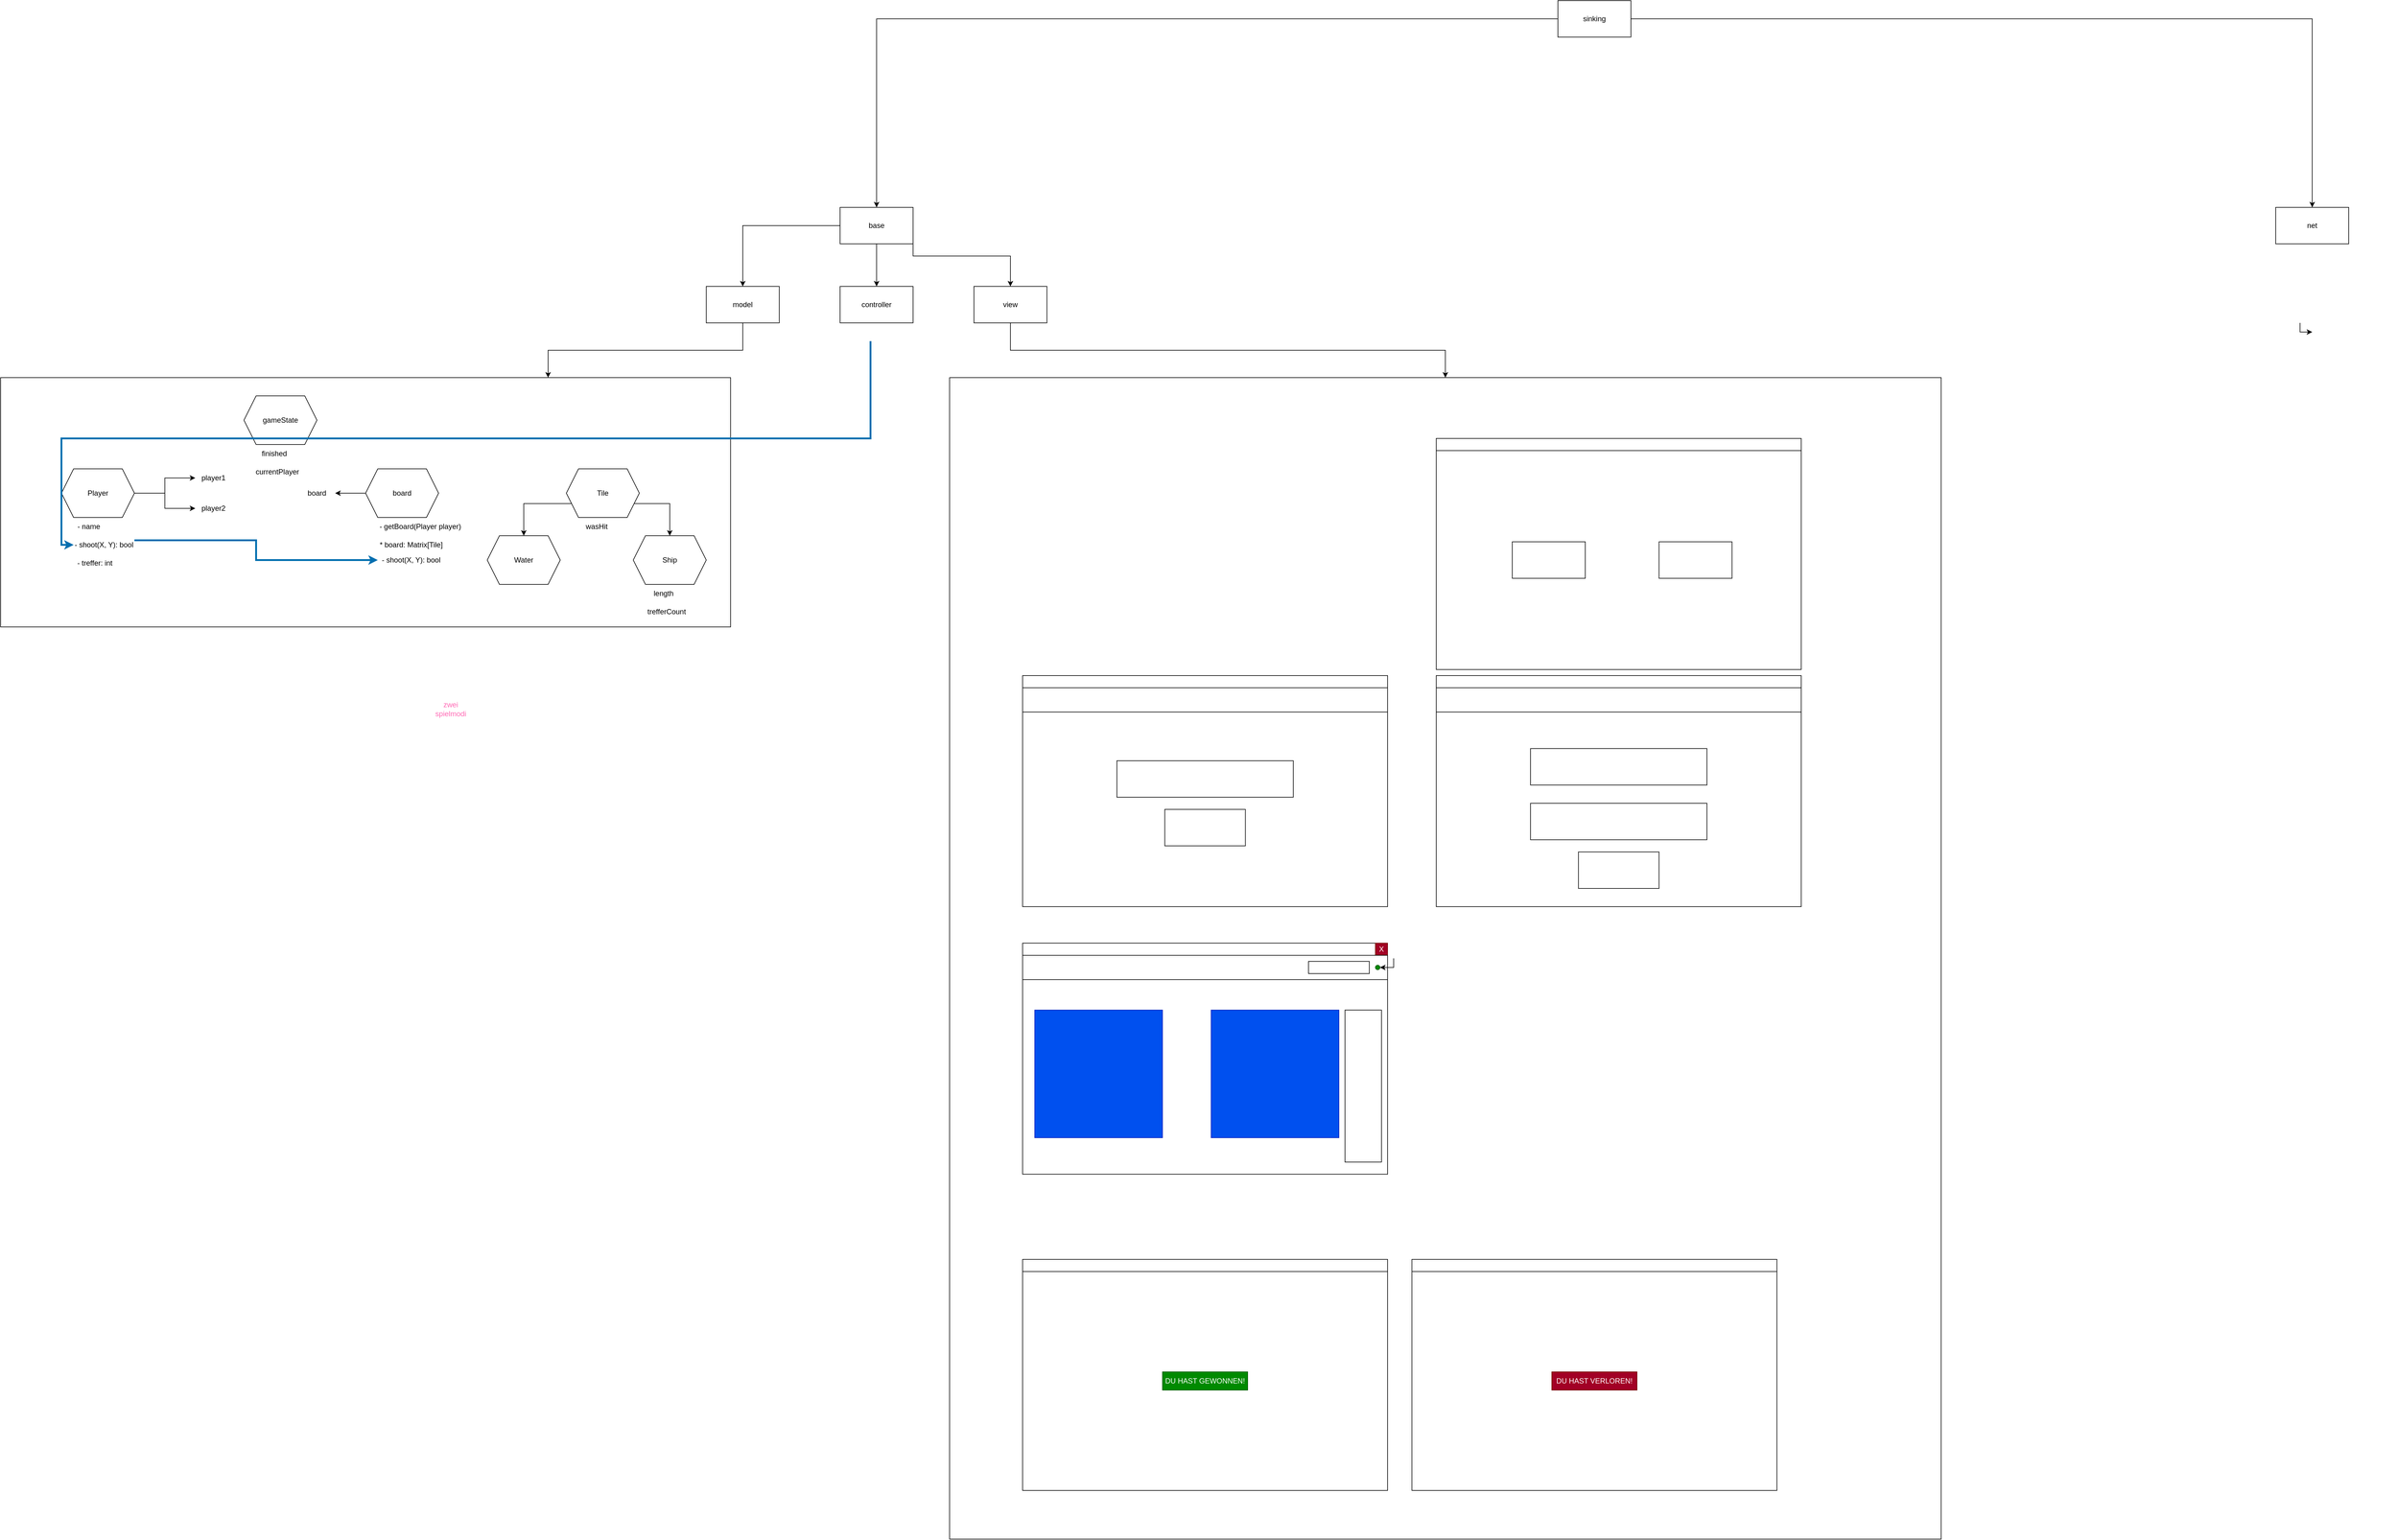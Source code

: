 <mxfile version="20.5.3" type="embed"><diagram name="Seite-1" id="TqAhyppZZSxqjkOO2TOt"><mxGraphModel dx="2532" dy="1052" grid="1" gridSize="10" guides="1" tooltips="1" connect="1" arrows="1" fold="1" page="0" pageScale="1" pageWidth="827" pageHeight="1169" math="0" shadow="0"><root><mxCell id="0"/><mxCell id="1" parent="0"/><mxCell id="97" style="edgeStyle=orthogonalEdgeStyle;rounded=0;orthogonalLoop=1;jettySize=auto;html=1;exitX=0.5;exitY=1;exitDx=0;exitDy=0;entryX=0.5;entryY=0;entryDx=0;entryDy=0;fontColor=#ff69b4;" edge="1" parent="1" source="7" target="20"><mxGeometry relative="1" as="geometry"/></mxCell><mxCell id="98" style="edgeStyle=orthogonalEdgeStyle;rounded=0;orthogonalLoop=1;jettySize=auto;html=1;exitX=0;exitY=0.5;exitDx=0;exitDy=0;entryX=0.5;entryY=0;entryDx=0;entryDy=0;fontColor=#ff69b4;" edge="1" parent="1" source="7" target="21"><mxGeometry relative="1" as="geometry"/></mxCell><mxCell id="99" style="edgeStyle=orthogonalEdgeStyle;rounded=0;orthogonalLoop=1;jettySize=auto;html=1;exitX=1;exitY=0.5;exitDx=0;exitDy=0;entryX=0.5;entryY=0;entryDx=0;entryDy=0;fontColor=#ff69b4;" edge="1" parent="1" source="7" target="22"><mxGeometry relative="1" as="geometry"><Array as="points"><mxPoint x="260" y="360"/><mxPoint x="420" y="360"/></Array></mxGeometry></mxCell><mxCell id="7" value="base" style="rounded=0;whiteSpace=wrap;html=1;" parent="1" vertex="1"><mxGeometry x="140" y="280" width="120" height="60" as="geometry"/></mxCell><mxCell id="8" value="net" style="rounded=0;whiteSpace=wrap;html=1;" parent="1" vertex="1"><mxGeometry x="2500" y="280" width="120" height="60" as="geometry"/></mxCell><mxCell id="172" style="edgeStyle=orthogonalEdgeStyle;rounded=0;orthogonalLoop=1;jettySize=auto;html=1;exitX=0;exitY=0.5;exitDx=0;exitDy=0;entryX=0.5;entryY=0;entryDx=0;entryDy=0;strokeWidth=1;fontColor=#FFFFFF;" edge="1" parent="1" source="9" target="7"><mxGeometry relative="1" as="geometry"/></mxCell><mxCell id="173" style="edgeStyle=orthogonalEdgeStyle;rounded=0;orthogonalLoop=1;jettySize=auto;html=1;exitX=1;exitY=0.5;exitDx=0;exitDy=0;entryX=0.5;entryY=0;entryDx=0;entryDy=0;strokeWidth=1;fontColor=#FFFFFF;" edge="1" parent="1" source="9" target="8"><mxGeometry relative="1" as="geometry"/></mxCell><mxCell id="9" value="sinking" style="rounded=0;whiteSpace=wrap;html=1;" parent="1" vertex="1"><mxGeometry x="1320" y="-60" width="120" height="60" as="geometry"/></mxCell><mxCell id="20" value="controller" style="rounded=0;whiteSpace=wrap;html=1;" parent="1" vertex="1"><mxGeometry x="140" y="410" width="120" height="60" as="geometry"/></mxCell><mxCell id="96" style="edgeStyle=orthogonalEdgeStyle;rounded=0;orthogonalLoop=1;jettySize=auto;html=1;exitX=0.5;exitY=1;exitDx=0;exitDy=0;entryX=0.75;entryY=0;entryDx=0;entryDy=0;fontColor=#ff69b4;" edge="1" parent="1" source="21" target="93"><mxGeometry relative="1" as="geometry"/></mxCell><mxCell id="21" value="model" style="rounded=0;whiteSpace=wrap;html=1;" parent="1" vertex="1"><mxGeometry x="-80" y="410" width="120" height="60" as="geometry"/></mxCell><mxCell id="160" style="edgeStyle=orthogonalEdgeStyle;rounded=0;orthogonalLoop=1;jettySize=auto;html=1;exitX=0.5;exitY=1;exitDx=0;exitDy=0;entryX=0.5;entryY=0;entryDx=0;entryDy=0;strokeWidth=1;fontColor=#FFFFFF;" edge="1" parent="1" source="22" target="158"><mxGeometry relative="1" as="geometry"/></mxCell><mxCell id="22" value="view" style="rounded=0;whiteSpace=wrap;html=1;" parent="1" vertex="1"><mxGeometry x="360" y="410" width="120" height="60" as="geometry"/></mxCell><mxCell id="92" value="&lt;font color=&quot;#ff69b4&quot;&gt;zwei spielmodi&lt;/font&gt;" style="text;html=1;strokeColor=none;fillColor=none;align=center;verticalAlign=middle;whiteSpace=wrap;rounded=0;" vertex="1" parent="1"><mxGeometry x="-530" y="1090" width="60" height="30" as="geometry"/></mxCell><mxCell id="95" value="" style="group" vertex="1" connectable="0" parent="1"><mxGeometry x="-1240" y="560" width="1200" height="410" as="geometry"/></mxCell><mxCell id="93" value="" style="rounded=0;whiteSpace=wrap;html=1;fontColor=#ff69b4;" vertex="1" parent="95"><mxGeometry width="1200" height="410" as="geometry"/></mxCell><mxCell id="24" value="gameState" style="shape=hexagon;perimeter=hexagonPerimeter2;whiteSpace=wrap;html=1;fixedSize=1;" parent="95" vertex="1"><mxGeometry x="400" y="30" width="120" height="80" as="geometry"/></mxCell><mxCell id="25" value="player1" style="text;html=1;strokeColor=none;fillColor=none;align=center;verticalAlign=middle;whiteSpace=wrap;rounded=0;" parent="95" vertex="1"><mxGeometry x="320" y="150" width="60" height="30" as="geometry"/></mxCell><mxCell id="26" value="player2" style="text;html=1;strokeColor=none;fillColor=none;align=center;verticalAlign=middle;whiteSpace=wrap;rounded=0;" parent="95" vertex="1"><mxGeometry x="320" y="200" width="60" height="30" as="geometry"/></mxCell><mxCell id="28" style="edgeStyle=orthogonalEdgeStyle;rounded=0;orthogonalLoop=1;jettySize=auto;html=1;exitX=1;exitY=0.5;exitDx=0;exitDy=0;" parent="95" source="27" target="25" edge="1"><mxGeometry relative="1" as="geometry"/></mxCell><mxCell id="29" style="edgeStyle=orthogonalEdgeStyle;rounded=0;orthogonalLoop=1;jettySize=auto;html=1;exitX=1;exitY=0.5;exitDx=0;exitDy=0;entryX=0;entryY=0.5;entryDx=0;entryDy=0;" parent="95" source="27" target="26" edge="1"><mxGeometry relative="1" as="geometry"/></mxCell><mxCell id="27" value="Player" style="shape=hexagon;perimeter=hexagonPerimeter2;whiteSpace=wrap;html=1;fixedSize=1;" parent="95" vertex="1"><mxGeometry x="100" y="150" width="120" height="80" as="geometry"/></mxCell><mxCell id="30" value="board" style="shape=hexagon;perimeter=hexagonPerimeter2;whiteSpace=wrap;html=1;fixedSize=1;" parent="95" vertex="1"><mxGeometry x="600" y="150" width="120" height="80" as="geometry"/></mxCell><mxCell id="31" value="board" style="text;html=1;strokeColor=none;fillColor=none;align=center;verticalAlign=middle;whiteSpace=wrap;rounded=0;" parent="95" vertex="1"><mxGeometry x="490" y="175" width="60" height="30" as="geometry"/></mxCell><mxCell id="32" style="edgeStyle=orthogonalEdgeStyle;rounded=0;orthogonalLoop=1;jettySize=auto;html=1;exitX=0;exitY=0.5;exitDx=0;exitDy=0;entryX=1;entryY=0.5;entryDx=0;entryDy=0;" parent="95" source="30" target="31" edge="1"><mxGeometry relative="1" as="geometry"/></mxCell><mxCell id="33" value="- getBoard(Player player)" style="text;html=1;strokeColor=none;fillColor=none;align=center;verticalAlign=middle;whiteSpace=wrap;rounded=0;" parent="95" vertex="1"><mxGeometry x="620" y="230" width="140" height="30" as="geometry"/></mxCell><mxCell id="37" value="* board: Matrix[Tile]" style="text;html=1;strokeColor=none;fillColor=none;align=center;verticalAlign=middle;whiteSpace=wrap;rounded=0;" parent="95" vertex="1"><mxGeometry x="620" y="260" width="110" height="30" as="geometry"/></mxCell><mxCell id="38" value="- name" style="text;html=1;strokeColor=none;fillColor=none;align=center;verticalAlign=middle;whiteSpace=wrap;rounded=0;" parent="95" vertex="1"><mxGeometry x="120" y="230" width="50" height="30" as="geometry"/></mxCell><mxCell id="52" value="Tile" style="shape=hexagon;perimeter=hexagonPerimeter2;whiteSpace=wrap;html=1;fixedSize=1;" vertex="1" parent="95"><mxGeometry x="930" y="150" width="120" height="80" as="geometry"/></mxCell><mxCell id="53" value="Ship" style="shape=hexagon;perimeter=hexagonPerimeter2;whiteSpace=wrap;html=1;fixedSize=1;" vertex="1" parent="95"><mxGeometry x="1040" y="260" width="120" height="80" as="geometry"/></mxCell><mxCell id="65" style="edgeStyle=orthogonalEdgeStyle;rounded=0;orthogonalLoop=1;jettySize=auto;html=1;exitX=1;exitY=0.75;exitDx=0;exitDy=0;entryX=0.5;entryY=0;entryDx=0;entryDy=0;" edge="1" parent="95" source="52" target="53"><mxGeometry relative="1" as="geometry"><Array as="points"><mxPoint x="1100" y="207"/></Array></mxGeometry></mxCell><mxCell id="54" value="Water" style="shape=hexagon;perimeter=hexagonPerimeter2;whiteSpace=wrap;html=1;fixedSize=1;" vertex="1" parent="95"><mxGeometry x="800" y="260" width="120" height="80" as="geometry"/></mxCell><mxCell id="64" style="edgeStyle=orthogonalEdgeStyle;rounded=0;orthogonalLoop=1;jettySize=auto;html=1;exitX=0;exitY=0.75;exitDx=0;exitDy=0;" edge="1" parent="95" source="52" target="54"><mxGeometry relative="1" as="geometry"/></mxCell><mxCell id="55" value="wasHit" style="text;html=1;strokeColor=none;fillColor=none;align=center;verticalAlign=middle;whiteSpace=wrap;rounded=0;" vertex="1" parent="95"><mxGeometry x="950" y="230" width="60" height="30" as="geometry"/></mxCell><mxCell id="83" value="length" style="text;html=1;strokeColor=none;fillColor=none;align=center;verticalAlign=middle;whiteSpace=wrap;rounded=0;" vertex="1" parent="95"><mxGeometry x="1060" y="340" width="60" height="30" as="geometry"/></mxCell><mxCell id="84" value="- shoot(X, Y): bool" style="text;html=1;strokeColor=none;fillColor=none;align=center;verticalAlign=middle;whiteSpace=wrap;rounded=0;" vertex="1" parent="95"><mxGeometry x="620" y="285" width="110" height="30" as="geometry"/></mxCell><mxCell id="106" style="edgeStyle=orthogonalEdgeStyle;rounded=0;orthogonalLoop=1;jettySize=auto;html=1;exitX=1;exitY=0.25;exitDx=0;exitDy=0;entryX=0;entryY=0.5;entryDx=0;entryDy=0;fontColor=#FFFFFF;fillColor=#1ba1e2;strokeColor=#006EAF;strokeWidth=3;" edge="1" parent="95" source="85" target="84"><mxGeometry relative="1" as="geometry"/></mxCell><mxCell id="85" value="- shoot(X, Y): bool" style="text;html=1;strokeColor=none;fillColor=none;align=center;verticalAlign=middle;whiteSpace=wrap;rounded=0;" vertex="1" parent="95"><mxGeometry x="120" y="260" width="100" height="30" as="geometry"/></mxCell><mxCell id="88" value="finished" style="text;html=1;strokeColor=none;fillColor=none;align=center;verticalAlign=middle;whiteSpace=wrap;rounded=0;" vertex="1" parent="95"><mxGeometry x="420" y="110" width="60" height="30" as="geometry"/></mxCell><mxCell id="89" value="trefferCount" style="text;html=1;strokeColor=none;fillColor=none;align=center;verticalAlign=middle;whiteSpace=wrap;rounded=0;" vertex="1" parent="95"><mxGeometry x="1060" y="370" width="70" height="30" as="geometry"/></mxCell><mxCell id="90" value="- treffer: int" style="text;html=1;strokeColor=none;fillColor=none;align=center;verticalAlign=middle;whiteSpace=wrap;rounded=0;" vertex="1" parent="95"><mxGeometry x="120" y="290" width="70" height="30" as="geometry"/></mxCell><mxCell id="91" value="currentPlayer" style="text;html=1;strokeColor=none;fillColor=none;align=center;verticalAlign=middle;whiteSpace=wrap;rounded=0;" vertex="1" parent="95"><mxGeometry x="420" y="140" width="70" height="30" as="geometry"/></mxCell><mxCell id="101" style="edgeStyle=orthogonalEdgeStyle;rounded=0;orthogonalLoop=1;jettySize=auto;html=1;exitX=0.5;exitY=1;exitDx=0;exitDy=0;entryX=0;entryY=0.5;entryDx=0;entryDy=0;fontColor=#FFFFFF;fillColor=#1ba1e2;strokeColor=#006EAF;strokeWidth=3;" edge="1" parent="1" source="100" target="85"><mxGeometry relative="1" as="geometry"/></mxCell><mxCell id="100" value="&lt;font color=&quot;#ffffff&quot;&gt;shoot(X, Y, player)&lt;/font&gt;" style="text;html=1;strokeColor=none;fillColor=none;align=center;verticalAlign=middle;whiteSpace=wrap;rounded=0;fontColor=#ff69b4;" vertex="1" parent="1"><mxGeometry x="140" y="470" width="100" height="30" as="geometry"/></mxCell><mxCell id="159" value="" style="group" vertex="1" connectable="0" parent="1"><mxGeometry x="320" y="560" width="1630" height="1910" as="geometry"/></mxCell><mxCell id="158" value="" style="rounded=0;whiteSpace=wrap;html=1;fontColor=#FFFFFF;" vertex="1" parent="159"><mxGeometry width="1630" height="1910" as="geometry"/></mxCell><mxCell id="107" value="" style="rounded=0;whiteSpace=wrap;html=1;fontColor=#FFFFFF;" vertex="1" parent="159"><mxGeometry x="120" y="950" width="600" height="360" as="geometry"/></mxCell><mxCell id="108" value="Schiffe versenken" style="rounded=0;whiteSpace=wrap;html=1;fontColor=#FFFFFF;" vertex="1" parent="159"><mxGeometry x="120" y="930" width="600" height="20" as="geometry"/></mxCell><mxCell id="109" value="X" style="text;html=1;strokeColor=#6F0000;fillColor=#a20025;align=center;verticalAlign=middle;whiteSpace=wrap;rounded=0;fontColor=#ffffff;" vertex="1" parent="159"><mxGeometry x="700" y="930" width="20" height="20" as="geometry"/></mxCell><mxCell id="110" value="" style="rounded=0;whiteSpace=wrap;html=1;fontColor=#FFFFFF;" vertex="1" parent="159"><mxGeometry x="120" y="950" width="600" height="40" as="geometry"/></mxCell><mxCell id="111" value="Gegner: &amp;lt;name&amp;gt;" style="text;html=1;strokeColor=none;fillColor=none;align=center;verticalAlign=middle;whiteSpace=wrap;rounded=0;fontColor=#FFFFFF;" vertex="1" parent="159"><mxGeometry x="120" y="955" width="100" height="30" as="geometry"/></mxCell><mxCell id="112" value="DU BIST DRAN!" style="text;html=1;strokeColor=none;fillColor=none;align=center;verticalAlign=middle;whiteSpace=wrap;rounded=0;fontColor=#FFFFFF;" vertex="1" parent="159"><mxGeometry x="375" y="955" width="90" height="30" as="geometry"/></mxCell><mxCell id="113" value="" style="ellipse;whiteSpace=wrap;html=1;aspect=fixed;fontColor=#ffffff;fillColor=#008a00;strokeColor=#005700;" vertex="1" parent="159"><mxGeometry x="700" y="966.25" width="7.5" height="7.5" as="geometry"/></mxCell><mxCell id="114" value="verbindung prüfen" style="rounded=0;whiteSpace=wrap;html=1;fontColor=#FFFFFF;" vertex="1" parent="159"><mxGeometry x="590" y="960" width="100" height="20" as="geometry"/></mxCell><mxCell id="116" style="edgeStyle=orthogonalEdgeStyle;rounded=0;orthogonalLoop=1;jettySize=auto;html=1;exitX=0;exitY=0.5;exitDx=0;exitDy=0;entryX=1;entryY=0.5;entryDx=0;entryDy=0;strokeWidth=1;fontColor=#FFFFFF;" edge="1" parent="159" source="115" target="113"><mxGeometry relative="1" as="geometry"><Array as="points"><mxPoint x="730" y="970"/></Array></mxGeometry></mxCell><mxCell id="115" value="url tooltip" style="text;html=1;strokeColor=none;fillColor=none;align=center;verticalAlign=middle;whiteSpace=wrap;rounded=0;fontColor=#FFFFFF;" vertex="1" parent="159"><mxGeometry x="730" y="940" width="60" height="30" as="geometry"/></mxCell><mxCell id="121" value="" style="whiteSpace=wrap;html=1;aspect=fixed;fontColor=#ffffff;fillColor=#0050ef;strokeColor=#001DBC;" vertex="1" parent="159"><mxGeometry x="140" y="1040" width="210" height="210" as="geometry"/></mxCell><mxCell id="123" value="" style="whiteSpace=wrap;html=1;aspect=fixed;fontColor=#ffffff;fillColor=#0050ef;strokeColor=#001DBC;" vertex="1" parent="159"><mxGeometry x="430" y="1040" width="210" height="210" as="geometry"/></mxCell><mxCell id="124" value="Meine Flotte" style="text;html=1;strokeColor=none;fillColor=none;align=center;verticalAlign=middle;whiteSpace=wrap;rounded=0;fontColor=#FFFFFF;" vertex="1" parent="159"><mxGeometry x="210" y="1000" width="70" height="30" as="geometry"/></mxCell><mxCell id="125" value="Gegnerische Flotte" style="text;html=1;strokeColor=none;fillColor=none;align=center;verticalAlign=middle;whiteSpace=wrap;rounded=0;fontColor=#FFFFFF;" vertex="1" parent="159"><mxGeometry x="480" y="1000" width="110" height="30" as="geometry"/></mxCell><mxCell id="127" value="" style="rounded=0;whiteSpace=wrap;html=1;fontColor=#FFFFFF;" vertex="1" parent="159"><mxGeometry x="120" y="510" width="600" height="360" as="geometry"/></mxCell><mxCell id="128" value="Schiffe versenken" style="rounded=0;whiteSpace=wrap;html=1;fontColor=#FFFFFF;" vertex="1" parent="159"><mxGeometry x="120" y="490" width="600" height="20" as="geometry"/></mxCell><mxCell id="129" value="" style="rounded=0;whiteSpace=wrap;html=1;fontColor=#FFFFFF;" vertex="1" parent="159"><mxGeometry x="120" y="510" width="600" height="40" as="geometry"/></mxCell><mxCell id="130" value="WÄHLE DEINEN NAMEN" style="text;html=1;strokeColor=none;fillColor=none;align=center;verticalAlign=middle;whiteSpace=wrap;rounded=0;fontColor=#FFFFFF;" vertex="1" parent="159"><mxGeometry x="347.5" y="515" width="145" height="30" as="geometry"/></mxCell><mxCell id="131" value="" style="rounded=0;whiteSpace=wrap;html=1;fontColor=#FFFFFF;" vertex="1" parent="159"><mxGeometry x="275" y="630" width="290" height="60" as="geometry"/></mxCell><mxCell id="132" value="LOS!" style="rounded=0;whiteSpace=wrap;html=1;fontColor=#FFFFFF;" vertex="1" parent="159"><mxGeometry x="353.75" y="710" width="132.5" height="60" as="geometry"/></mxCell><mxCell id="133" value="" style="rounded=0;whiteSpace=wrap;html=1;fontColor=#FFFFFF;" vertex="1" parent="159"><mxGeometry x="800" y="510" width="600" height="360" as="geometry"/></mxCell><mxCell id="134" value="Schiffe versenken" style="rounded=0;whiteSpace=wrap;html=1;fontColor=#FFFFFF;" vertex="1" parent="159"><mxGeometry x="800" y="490" width="600" height="20" as="geometry"/></mxCell><mxCell id="135" value="" style="rounded=0;whiteSpace=wrap;html=1;fontColor=#FFFFFF;" vertex="1" parent="159"><mxGeometry x="800" y="510" width="600" height="40" as="geometry"/></mxCell><mxCell id="136" value="WÄHLE DEINEN NAMEN" style="text;html=1;strokeColor=none;fillColor=none;align=center;verticalAlign=middle;whiteSpace=wrap;rounded=0;fontColor=#FFFFFF;" vertex="1" parent="159"><mxGeometry x="1027.5" y="515" width="145" height="30" as="geometry"/></mxCell><mxCell id="137" value="" style="rounded=0;whiteSpace=wrap;html=1;fontColor=#FFFFFF;" vertex="1" parent="159"><mxGeometry x="955" y="700" width="290" height="60" as="geometry"/></mxCell><mxCell id="138" value="LOS!" style="rounded=0;whiteSpace=wrap;html=1;fontColor=#FFFFFF;" vertex="1" parent="159"><mxGeometry x="1033.75" y="780" width="132.5" height="60" as="geometry"/></mxCell><mxCell id="139" value="Name:" style="text;html=1;strokeColor=none;fillColor=none;align=center;verticalAlign=middle;whiteSpace=wrap;rounded=0;fontColor=#FFFFFF;" vertex="1" parent="159"><mxGeometry x="275" y="600" width="60" height="30" as="geometry"/></mxCell><mxCell id="140" value="Name:" style="text;html=1;strokeColor=none;fillColor=none;align=center;verticalAlign=middle;whiteSpace=wrap;rounded=0;fontColor=#FFFFFF;" vertex="1" parent="159"><mxGeometry x="955" y="670" width="60" height="30" as="geometry"/></mxCell><mxCell id="141" value="" style="rounded=0;whiteSpace=wrap;html=1;fontColor=#FFFFFF;" vertex="1" parent="159"><mxGeometry x="955" y="610" width="290" height="60" as="geometry"/></mxCell><mxCell id="142" value="Server URL:/einladungslink:" style="text;html=1;strokeColor=none;fillColor=none;align=center;verticalAlign=middle;whiteSpace=wrap;rounded=0;fontColor=#FFFFFF;" vertex="1" parent="159"><mxGeometry x="955" y="580" width="155" height="30" as="geometry"/></mxCell><mxCell id="143" value="" style="rounded=0;whiteSpace=wrap;html=1;fontColor=#FFFFFF;" vertex="1" parent="159"><mxGeometry x="120" y="1470" width="600" height="360" as="geometry"/></mxCell><mxCell id="144" value="Schiffe versenken" style="rounded=0;whiteSpace=wrap;html=1;fontColor=#FFFFFF;" vertex="1" parent="159"><mxGeometry x="120" y="1450" width="600" height="20" as="geometry"/></mxCell><mxCell id="145" value="DU HAST GEWONNEN!" style="text;html=1;strokeColor=#005700;fillColor=#008a00;align=center;verticalAlign=middle;whiteSpace=wrap;rounded=0;fontColor=#ffffff;" vertex="1" parent="159"><mxGeometry x="350" y="1635" width="140" height="30" as="geometry"/></mxCell><mxCell id="146" value="" style="rounded=0;whiteSpace=wrap;html=1;fontColor=#FFFFFF;" vertex="1" parent="159"><mxGeometry x="760" y="1470" width="600" height="360" as="geometry"/></mxCell><mxCell id="147" value="Schiffe versenken" style="rounded=0;whiteSpace=wrap;html=1;fontColor=#FFFFFF;" vertex="1" parent="159"><mxGeometry x="760" y="1450" width="600" height="20" as="geometry"/></mxCell><mxCell id="148" value="DU HAST VERLOREN!" style="text;html=1;strokeColor=#6F0000;fillColor=#a20025;align=center;verticalAlign=middle;whiteSpace=wrap;rounded=0;fontColor=#ffffff;" vertex="1" parent="159"><mxGeometry x="990" y="1635" width="140" height="30" as="geometry"/></mxCell><mxCell id="149" value="- neues Spiel erzeugen&lt;br&gt;- einem Spiel beitreten" style="text;html=1;strokeColor=none;fillColor=none;align=center;verticalAlign=middle;whiteSpace=wrap;rounded=0;fontColor=#FFFFFF;" vertex="1" parent="159"><mxGeometry x="1410" y="600" width="130" height="40" as="geometry"/></mxCell><mxCell id="150" value="" style="rounded=0;whiteSpace=wrap;html=1;fontColor=#FFFFFF;" vertex="1" parent="159"><mxGeometry x="800" y="120" width="600" height="360" as="geometry"/></mxCell><mxCell id="151" value="Schiffe versenken" style="rounded=0;whiteSpace=wrap;html=1;fontColor=#FFFFFF;" vertex="1" parent="159"><mxGeometry x="800" y="100" width="600" height="20" as="geometry"/></mxCell><mxCell id="152" value="neues Spiel" style="rounded=0;whiteSpace=wrap;html=1;fontColor=#FFFFFF;" vertex="1" parent="159"><mxGeometry x="925" y="270" width="120" height="60" as="geometry"/></mxCell><mxCell id="153" value="Spiel beitreten" style="rounded=0;whiteSpace=wrap;html=1;fontColor=#FFFFFF;" vertex="1" parent="159"><mxGeometry x="1166.25" y="270" width="120" height="60" as="geometry"/></mxCell><mxCell id="154" value="" style="rounded=0;whiteSpace=wrap;html=1;fontColor=#FFFFFF;" vertex="1" parent="159"><mxGeometry x="650" y="1040" width="60" height="250" as="geometry"/></mxCell><mxCell id="155" value="Chat" style="text;html=1;strokeColor=none;fillColor=none;align=center;verticalAlign=middle;whiteSpace=wrap;rounded=0;fontColor=#FFFFFF;" vertex="1" parent="159"><mxGeometry x="648" y="1000" width="60" height="30" as="geometry"/></mxCell><mxCell id="161" value="updateGameState()" style="text;html=1;strokeColor=none;fillColor=none;align=center;verticalAlign=middle;whiteSpace=wrap;rounded=0;fontColor=#FFFFFF;" vertex="1" parent="1"><mxGeometry x="135" y="680" width="110" height="30" as="geometry"/></mxCell><mxCell id="162" value="sendMessage()" style="text;html=1;strokeColor=none;fillColor=none;align=center;verticalAlign=middle;whiteSpace=wrap;rounded=0;fontColor=#FFFFFF;" vertex="1" parent="1"><mxGeometry x="135" y="710" width="85" height="30" as="geometry"/></mxCell><mxCell id="164" value="httpClient" style="text;html=1;strokeColor=none;fillColor=none;align=center;verticalAlign=middle;whiteSpace=wrap;rounded=0;fontColor=#FFFFFF;" vertex="1" parent="1"><mxGeometry x="135" y="750" width="60" height="30" as="geometry"/></mxCell><mxCell id="165" value="games: ConcurrentHashMap&amp;lt;Base&amp;gt;" style="text;html=1;strokeColor=none;fillColor=none;align=center;verticalAlign=middle;whiteSpace=wrap;rounded=0;fontColor=#FFFFFF;" vertex="1" parent="1"><mxGeometry x="2500" y="350" width="200" height="30" as="geometry"/></mxCell><mxCell id="166" value="GET /join?id=&amp;lt;id&amp;gt;" style="text;html=1;strokeColor=none;fillColor=none;align=center;verticalAlign=middle;whiteSpace=wrap;rounded=0;fontColor=#FFFFFF;" vertex="1" parent="1"><mxGeometry x="2500" y="380" width="100" height="30" as="geometry"/></mxCell><mxCell id="167" value="GET /new" style="text;html=1;strokeColor=none;fillColor=none;align=center;verticalAlign=middle;whiteSpace=wrap;rounded=0;fontColor=#FFFFFF;" vertex="1" parent="1"><mxGeometry x="2500" y="410" width="60" height="30" as="geometry"/></mxCell><mxCell id="170" style="edgeStyle=orthogonalEdgeStyle;rounded=0;orthogonalLoop=1;jettySize=auto;html=1;exitX=0.25;exitY=1;exitDx=0;exitDy=0;entryX=0;entryY=0.5;entryDx=0;entryDy=0;strokeWidth=1;fontColor=#FFFFFF;" edge="1" parent="1" source="168" target="169"><mxGeometry relative="1" as="geometry"><Array as="points"><mxPoint x="2540" y="485"/></Array></mxGeometry></mxCell><mxCell id="168" value="POST /updategame?id=&amp;lt;id&amp;gt;" style="text;html=1;strokeColor=none;fillColor=none;align=center;verticalAlign=middle;whiteSpace=wrap;rounded=0;fontColor=#FFFFFF;" vertex="1" parent="1"><mxGeometry x="2500" y="440" width="160" height="30" as="geometry"/></mxCell><mxCell id="169" value="Header: accessToken" style="text;html=1;strokeColor=none;fillColor=none;align=center;verticalAlign=middle;whiteSpace=wrap;rounded=0;fontColor=#FFFFFF;" vertex="1" parent="1"><mxGeometry x="2560" y="470" width="125" height="30" as="geometry"/></mxCell><mxCell id="171" value="GET /status?id=&amp;lt;id&amp;gt;" style="text;html=1;strokeColor=none;fillColor=none;align=center;verticalAlign=middle;whiteSpace=wrap;rounded=0;fontColor=#FFFFFF;" vertex="1" parent="1"><mxGeometry x="2500" y="500" width="120" height="30" as="geometry"/></mxCell></root></mxGraphModel></diagram></mxfile>